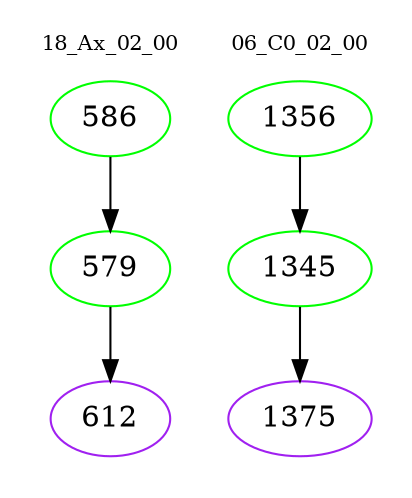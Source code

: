 digraph{
subgraph cluster_0 {
color = white
label = "18_Ax_02_00";
fontsize=10;
T0_586 [label="586", color="green"]
T0_586 -> T0_579 [color="black"]
T0_579 [label="579", color="green"]
T0_579 -> T0_612 [color="black"]
T0_612 [label="612", color="purple"]
}
subgraph cluster_1 {
color = white
label = "06_C0_02_00";
fontsize=10;
T1_1356 [label="1356", color="green"]
T1_1356 -> T1_1345 [color="black"]
T1_1345 [label="1345", color="green"]
T1_1345 -> T1_1375 [color="black"]
T1_1375 [label="1375", color="purple"]
}
}
